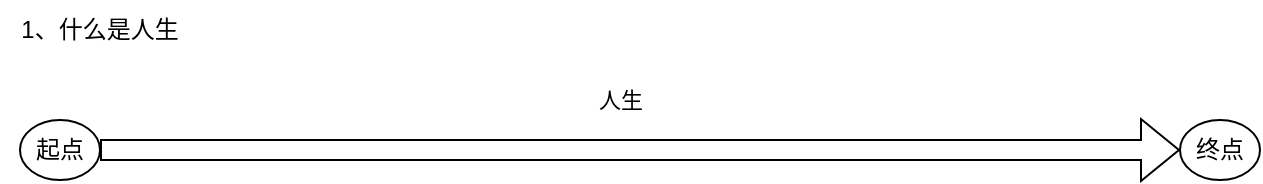 <mxfile version="16.5.3" type="github">
  <diagram id="ZKx9zjy7iOst4Df-iox1" name="第 1 页">
    <mxGraphModel dx="1038" dy="539" grid="1" gridSize="10" guides="1" tooltips="1" connect="1" arrows="1" fold="1" page="1" pageScale="1" pageWidth="827" pageHeight="1169" math="0" shadow="0">
      <root>
        <mxCell id="0" />
        <mxCell id="1" parent="0" />
        <mxCell id="bndzpAf4vowpiUw_1lPS-4" value="起点" style="ellipse;whiteSpace=wrap;html=1;" vertex="1" parent="1">
          <mxGeometry x="50" y="100" width="40" height="30" as="geometry" />
        </mxCell>
        <mxCell id="bndzpAf4vowpiUw_1lPS-5" value="终点" style="ellipse;whiteSpace=wrap;html=1;" vertex="1" parent="1">
          <mxGeometry x="630" y="100" width="40" height="30" as="geometry" />
        </mxCell>
        <mxCell id="bndzpAf4vowpiUw_1lPS-8" value="" style="shape=flexArrow;endArrow=classic;html=1;rounded=0;exitX=1;exitY=0.5;exitDx=0;exitDy=0;entryX=0;entryY=0.5;entryDx=0;entryDy=0;" edge="1" parent="1" source="bndzpAf4vowpiUw_1lPS-4" target="bndzpAf4vowpiUw_1lPS-5">
          <mxGeometry width="50" height="50" relative="1" as="geometry">
            <mxPoint x="100" y="120" as="sourcePoint" />
            <mxPoint x="740" y="80" as="targetPoint" />
          </mxGeometry>
        </mxCell>
        <mxCell id="bndzpAf4vowpiUw_1lPS-13" value="人生" style="edgeLabel;html=1;align=center;verticalAlign=middle;resizable=0;points=[];" vertex="1" connectable="0" parent="bndzpAf4vowpiUw_1lPS-8">
          <mxGeometry x="-0.207" y="-4" relative="1" as="geometry">
            <mxPoint x="46" y="-29" as="offset" />
          </mxGeometry>
        </mxCell>
        <mxCell id="bndzpAf4vowpiUw_1lPS-14" value="1、什么是人生" style="text;html=1;strokeColor=none;fillColor=none;align=center;verticalAlign=middle;whiteSpace=wrap;rounded=0;" vertex="1" parent="1">
          <mxGeometry x="40" y="40" width="100" height="30" as="geometry" />
        </mxCell>
      </root>
    </mxGraphModel>
  </diagram>
</mxfile>
